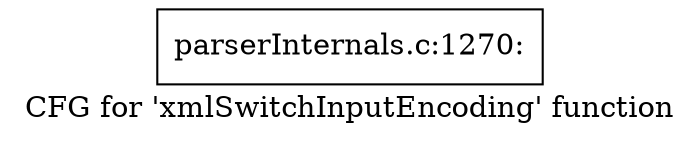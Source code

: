 digraph "CFG for 'xmlSwitchInputEncoding' function" {
	label="CFG for 'xmlSwitchInputEncoding' function";

	Node0x5585b3d5fe20 [shape=record,label="{parserInternals.c:1270:}"];
}
